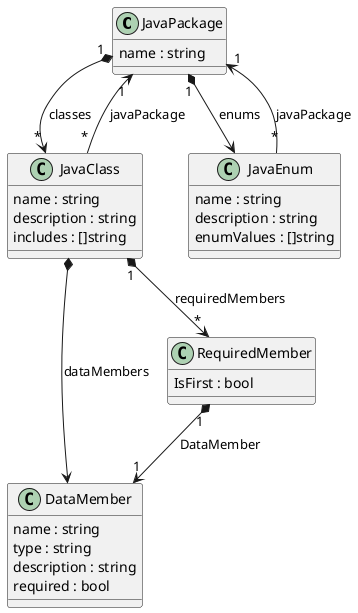 '
' Copyright contributors to the Galasa project
'
' SPDX-License-Identifier: EPL-2.0
'
@startuml "java-class"

class JavaPackage {
    {field} name : string
}

class JavaClass {
    {field} name : string
    {field} description : string
    {field} includes : []string
}

JavaClass "*" --> "1" JavaPackage : javaPackage
JavaPackage "1" *--> "*" JavaClass : classes

class DataMember {
    {field} name : string
    {field} type : string
    {field} description : string
    {field} required : bool
}

JavaClass *--> DataMember : dataMembers

class RequiredMember {
    {field} IsFirst : bool
}

RequiredMember "1" *--> "1" DataMember : DataMember
JavaClass "1" *--> "*" RequiredMember : requiredMembers

class JavaEnum {
    {field} name : string
    {field} description : string
    {field} enumValues : []string
}

JavaPackage "1" *--> JavaEnum : enums
JavaEnum "*" --> "1" JavaPackage : javaPackage


@enduml